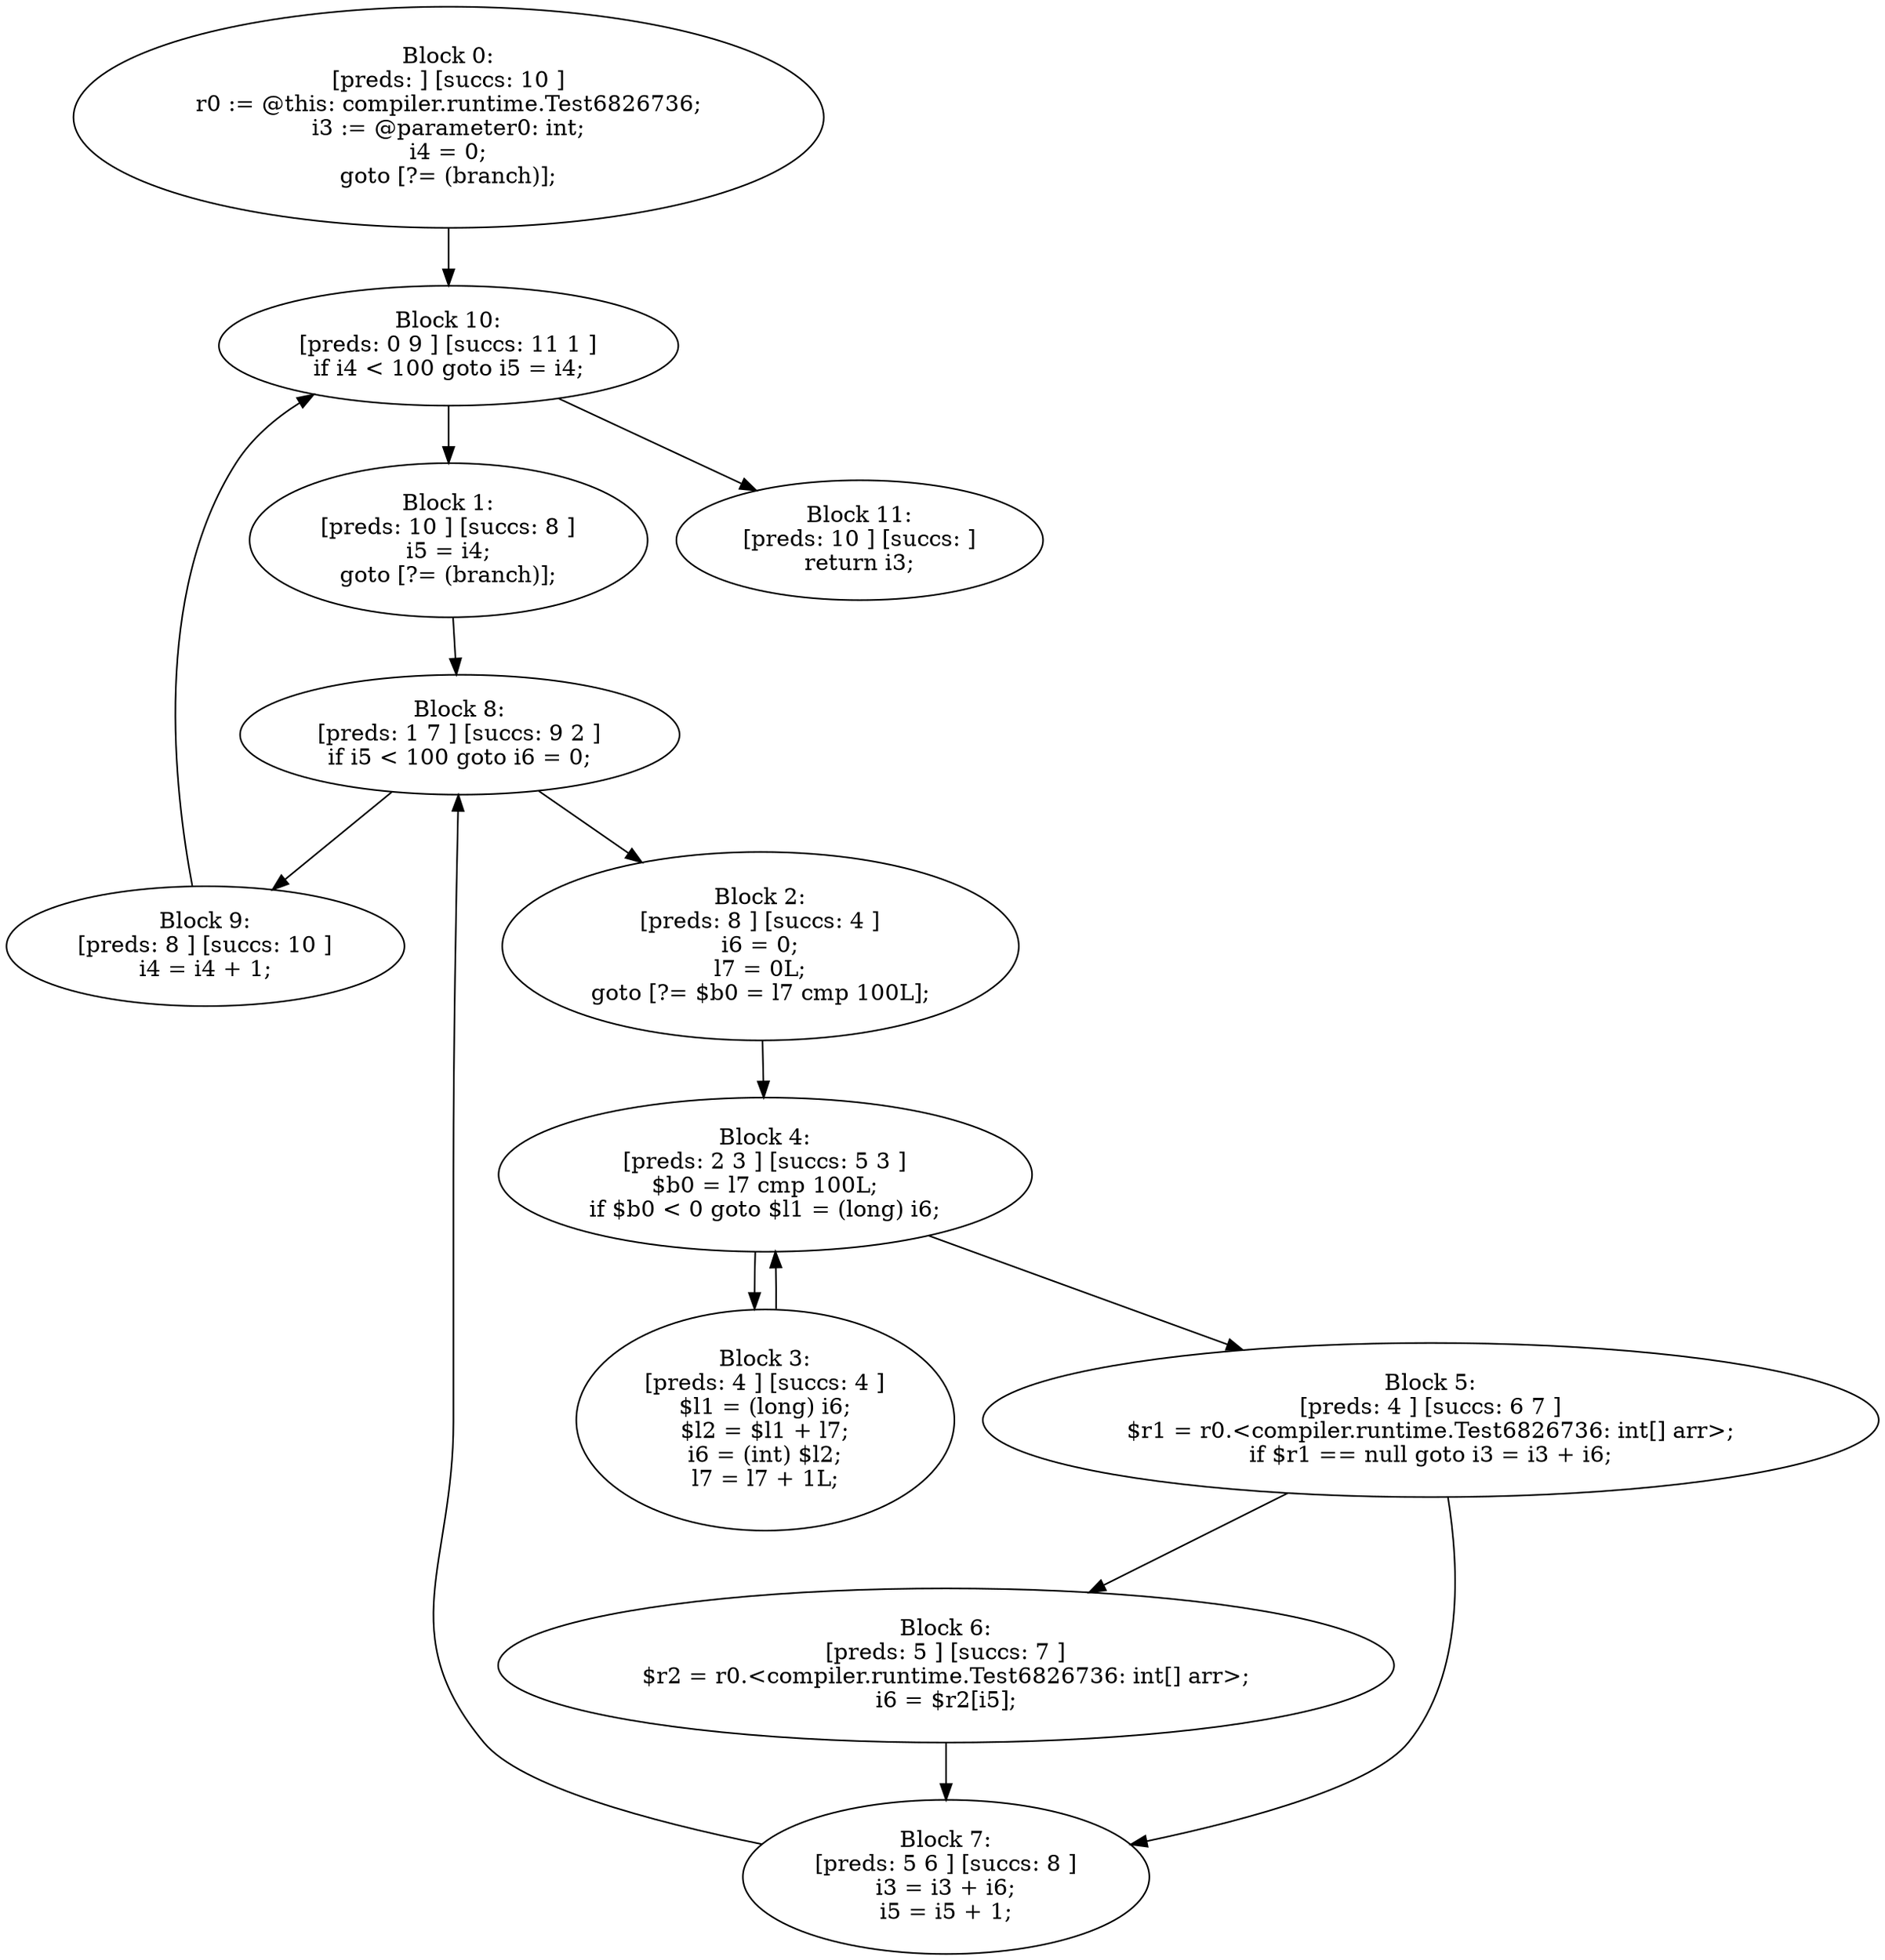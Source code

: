 digraph "unitGraph" {
    "Block 0:
[preds: ] [succs: 10 ]
r0 := @this: compiler.runtime.Test6826736;
i3 := @parameter0: int;
i4 = 0;
goto [?= (branch)];
"
    "Block 1:
[preds: 10 ] [succs: 8 ]
i5 = i4;
goto [?= (branch)];
"
    "Block 2:
[preds: 8 ] [succs: 4 ]
i6 = 0;
l7 = 0L;
goto [?= $b0 = l7 cmp 100L];
"
    "Block 3:
[preds: 4 ] [succs: 4 ]
$l1 = (long) i6;
$l2 = $l1 + l7;
i6 = (int) $l2;
l7 = l7 + 1L;
"
    "Block 4:
[preds: 2 3 ] [succs: 5 3 ]
$b0 = l7 cmp 100L;
if $b0 < 0 goto $l1 = (long) i6;
"
    "Block 5:
[preds: 4 ] [succs: 6 7 ]
$r1 = r0.<compiler.runtime.Test6826736: int[] arr>;
if $r1 == null goto i3 = i3 + i6;
"
    "Block 6:
[preds: 5 ] [succs: 7 ]
$r2 = r0.<compiler.runtime.Test6826736: int[] arr>;
i6 = $r2[i5];
"
    "Block 7:
[preds: 5 6 ] [succs: 8 ]
i3 = i3 + i6;
i5 = i5 + 1;
"
    "Block 8:
[preds: 1 7 ] [succs: 9 2 ]
if i5 < 100 goto i6 = 0;
"
    "Block 9:
[preds: 8 ] [succs: 10 ]
i4 = i4 + 1;
"
    "Block 10:
[preds: 0 9 ] [succs: 11 1 ]
if i4 < 100 goto i5 = i4;
"
    "Block 11:
[preds: 10 ] [succs: ]
return i3;
"
    "Block 0:
[preds: ] [succs: 10 ]
r0 := @this: compiler.runtime.Test6826736;
i3 := @parameter0: int;
i4 = 0;
goto [?= (branch)];
"->"Block 10:
[preds: 0 9 ] [succs: 11 1 ]
if i4 < 100 goto i5 = i4;
";
    "Block 1:
[preds: 10 ] [succs: 8 ]
i5 = i4;
goto [?= (branch)];
"->"Block 8:
[preds: 1 7 ] [succs: 9 2 ]
if i5 < 100 goto i6 = 0;
";
    "Block 2:
[preds: 8 ] [succs: 4 ]
i6 = 0;
l7 = 0L;
goto [?= $b0 = l7 cmp 100L];
"->"Block 4:
[preds: 2 3 ] [succs: 5 3 ]
$b0 = l7 cmp 100L;
if $b0 < 0 goto $l1 = (long) i6;
";
    "Block 3:
[preds: 4 ] [succs: 4 ]
$l1 = (long) i6;
$l2 = $l1 + l7;
i6 = (int) $l2;
l7 = l7 + 1L;
"->"Block 4:
[preds: 2 3 ] [succs: 5 3 ]
$b0 = l7 cmp 100L;
if $b0 < 0 goto $l1 = (long) i6;
";
    "Block 4:
[preds: 2 3 ] [succs: 5 3 ]
$b0 = l7 cmp 100L;
if $b0 < 0 goto $l1 = (long) i6;
"->"Block 5:
[preds: 4 ] [succs: 6 7 ]
$r1 = r0.<compiler.runtime.Test6826736: int[] arr>;
if $r1 == null goto i3 = i3 + i6;
";
    "Block 4:
[preds: 2 3 ] [succs: 5 3 ]
$b0 = l7 cmp 100L;
if $b0 < 0 goto $l1 = (long) i6;
"->"Block 3:
[preds: 4 ] [succs: 4 ]
$l1 = (long) i6;
$l2 = $l1 + l7;
i6 = (int) $l2;
l7 = l7 + 1L;
";
    "Block 5:
[preds: 4 ] [succs: 6 7 ]
$r1 = r0.<compiler.runtime.Test6826736: int[] arr>;
if $r1 == null goto i3 = i3 + i6;
"->"Block 6:
[preds: 5 ] [succs: 7 ]
$r2 = r0.<compiler.runtime.Test6826736: int[] arr>;
i6 = $r2[i5];
";
    "Block 5:
[preds: 4 ] [succs: 6 7 ]
$r1 = r0.<compiler.runtime.Test6826736: int[] arr>;
if $r1 == null goto i3 = i3 + i6;
"->"Block 7:
[preds: 5 6 ] [succs: 8 ]
i3 = i3 + i6;
i5 = i5 + 1;
";
    "Block 6:
[preds: 5 ] [succs: 7 ]
$r2 = r0.<compiler.runtime.Test6826736: int[] arr>;
i6 = $r2[i5];
"->"Block 7:
[preds: 5 6 ] [succs: 8 ]
i3 = i3 + i6;
i5 = i5 + 1;
";
    "Block 7:
[preds: 5 6 ] [succs: 8 ]
i3 = i3 + i6;
i5 = i5 + 1;
"->"Block 8:
[preds: 1 7 ] [succs: 9 2 ]
if i5 < 100 goto i6 = 0;
";
    "Block 8:
[preds: 1 7 ] [succs: 9 2 ]
if i5 < 100 goto i6 = 0;
"->"Block 9:
[preds: 8 ] [succs: 10 ]
i4 = i4 + 1;
";
    "Block 8:
[preds: 1 7 ] [succs: 9 2 ]
if i5 < 100 goto i6 = 0;
"->"Block 2:
[preds: 8 ] [succs: 4 ]
i6 = 0;
l7 = 0L;
goto [?= $b0 = l7 cmp 100L];
";
    "Block 9:
[preds: 8 ] [succs: 10 ]
i4 = i4 + 1;
"->"Block 10:
[preds: 0 9 ] [succs: 11 1 ]
if i4 < 100 goto i5 = i4;
";
    "Block 10:
[preds: 0 9 ] [succs: 11 1 ]
if i4 < 100 goto i5 = i4;
"->"Block 11:
[preds: 10 ] [succs: ]
return i3;
";
    "Block 10:
[preds: 0 9 ] [succs: 11 1 ]
if i4 < 100 goto i5 = i4;
"->"Block 1:
[preds: 10 ] [succs: 8 ]
i5 = i4;
goto [?= (branch)];
";
}
